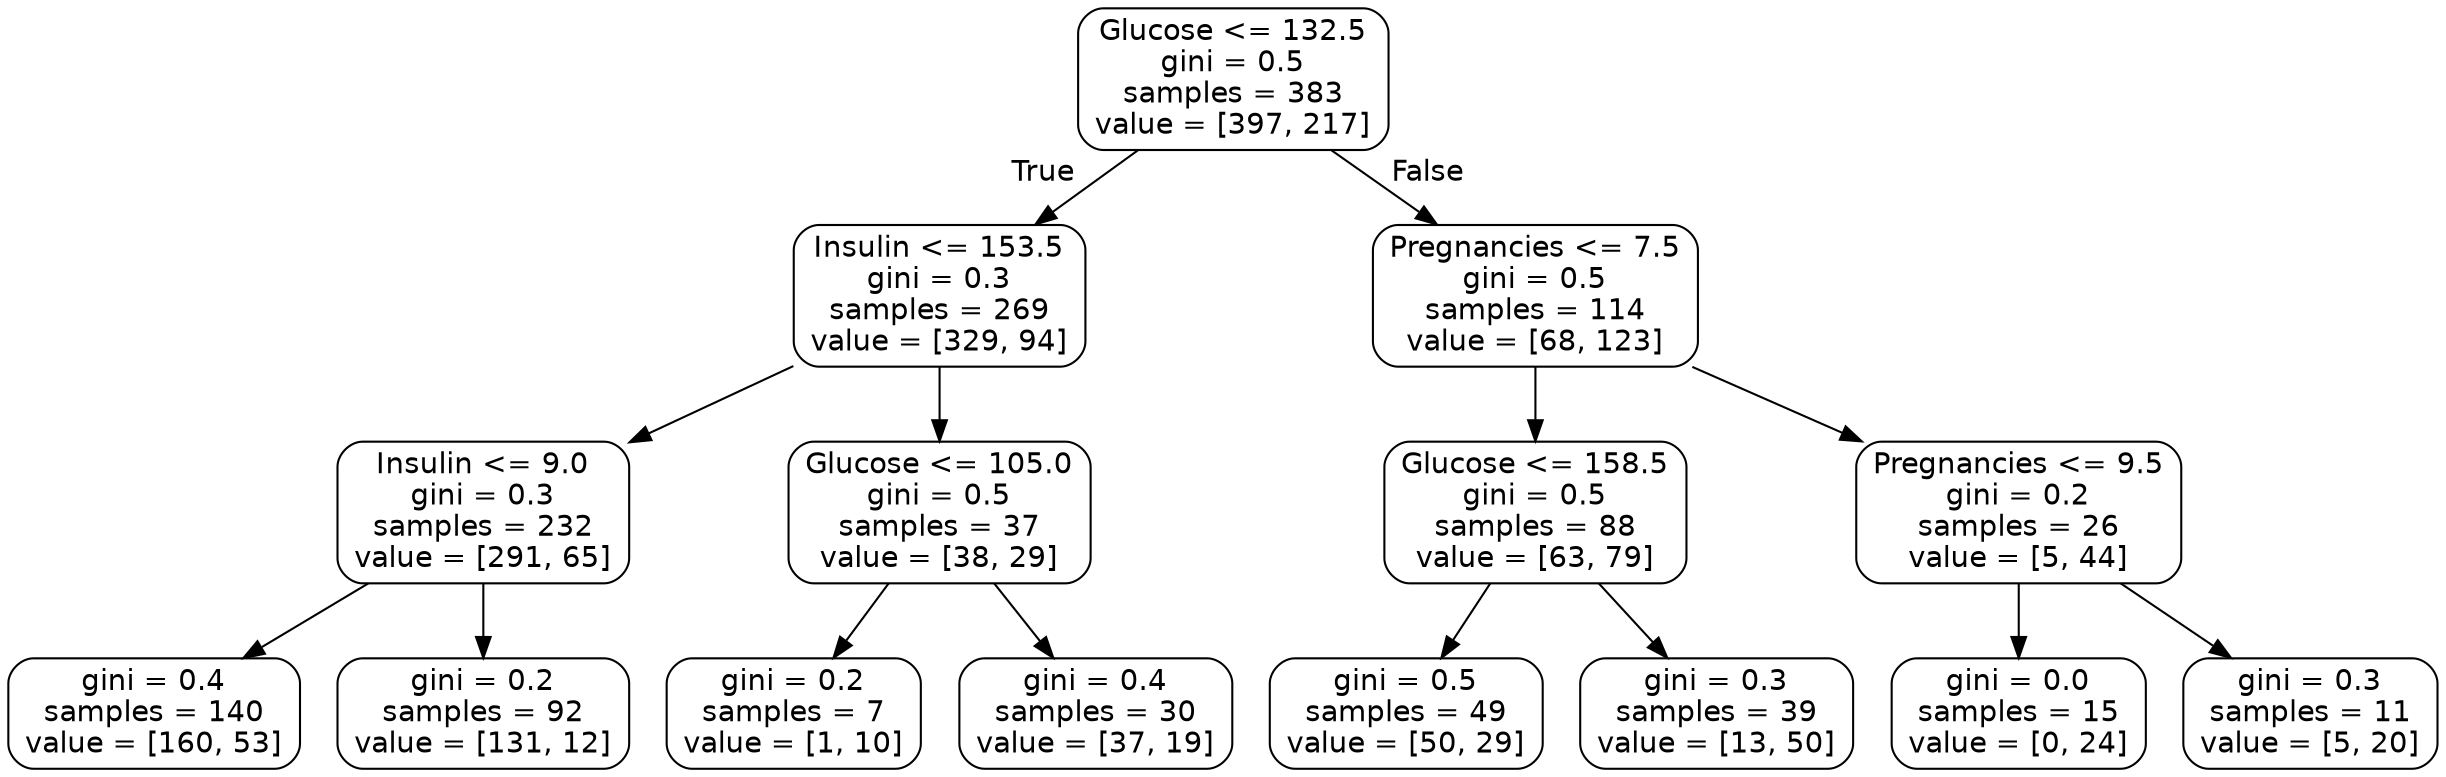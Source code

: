 digraph Tree {
node [shape=box, style="rounded", color="black", fontname="helvetica"] ;
edge [fontname="helvetica"] ;
0 [label="Glucose <= 132.5\ngini = 0.5\nsamples = 383\nvalue = [397, 217]"] ;
1 [label="Insulin <= 153.5\ngini = 0.3\nsamples = 269\nvalue = [329, 94]"] ;
0 -> 1 [labeldistance=2.5, labelangle=45, headlabel="True"] ;
2 [label="Insulin <= 9.0\ngini = 0.3\nsamples = 232\nvalue = [291, 65]"] ;
1 -> 2 ;
3 [label="gini = 0.4\nsamples = 140\nvalue = [160, 53]"] ;
2 -> 3 ;
4 [label="gini = 0.2\nsamples = 92\nvalue = [131, 12]"] ;
2 -> 4 ;
5 [label="Glucose <= 105.0\ngini = 0.5\nsamples = 37\nvalue = [38, 29]"] ;
1 -> 5 ;
6 [label="gini = 0.2\nsamples = 7\nvalue = [1, 10]"] ;
5 -> 6 ;
7 [label="gini = 0.4\nsamples = 30\nvalue = [37, 19]"] ;
5 -> 7 ;
8 [label="Pregnancies <= 7.5\ngini = 0.5\nsamples = 114\nvalue = [68, 123]"] ;
0 -> 8 [labeldistance=2.5, labelangle=-45, headlabel="False"] ;
9 [label="Glucose <= 158.5\ngini = 0.5\nsamples = 88\nvalue = [63, 79]"] ;
8 -> 9 ;
10 [label="gini = 0.5\nsamples = 49\nvalue = [50, 29]"] ;
9 -> 10 ;
11 [label="gini = 0.3\nsamples = 39\nvalue = [13, 50]"] ;
9 -> 11 ;
12 [label="Pregnancies <= 9.5\ngini = 0.2\nsamples = 26\nvalue = [5, 44]"] ;
8 -> 12 ;
13 [label="gini = 0.0\nsamples = 15\nvalue = [0, 24]"] ;
12 -> 13 ;
14 [label="gini = 0.3\nsamples = 11\nvalue = [5, 20]"] ;
12 -> 14 ;
}